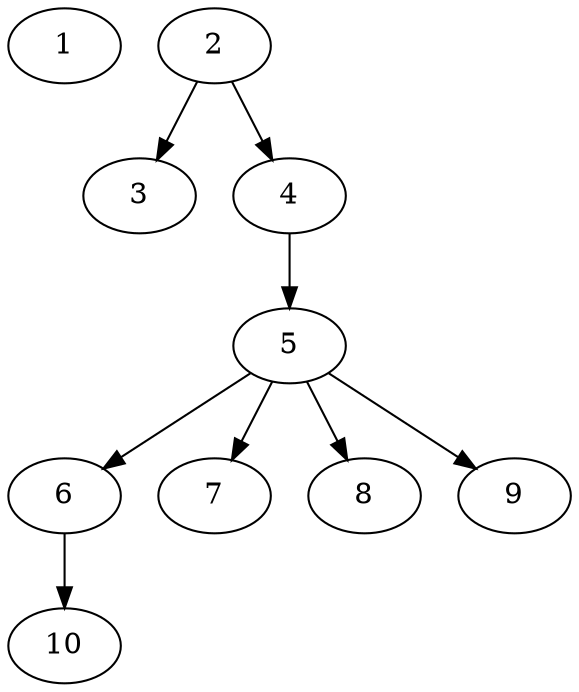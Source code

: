 // DAG automatically generated by daggen at Thu Oct  3 13:58:05 2019
// ./daggen --dot -n 10 --ccr 0.5 --fat 0.5 --regular 0.5 --density 0.5 --mindata 5242880 --maxdata 52428800 
digraph G {
  1 [size="48177152", alpha="0.10", expect_size="24088576"] 
  2 [size="58497024", alpha="0.02", expect_size="29248512"] 
  2 -> 3 [size ="29248512"]
  2 -> 4 [size ="29248512"]
  3 [size="102686720", alpha="0.11", expect_size="51343360"] 
  4 [size="37199872", alpha="0.02", expect_size="18599936"] 
  4 -> 5 [size ="18599936"]
  5 [size="96227328", alpha="0.01", expect_size="48113664"] 
  5 -> 6 [size ="48113664"]
  5 -> 7 [size ="48113664"]
  5 -> 8 [size ="48113664"]
  5 -> 9 [size ="48113664"]
  6 [size="55986176", alpha="0.06", expect_size="27993088"] 
  6 -> 10 [size ="27993088"]
  7 [size="101908480", alpha="0.15", expect_size="50954240"] 
  8 [size="95102976", alpha="0.01", expect_size="47551488"] 
  9 [size="15327232", alpha="0.11", expect_size="7663616"] 
  10 [size="46110720", alpha="0.10", expect_size="23055360"] 
}

